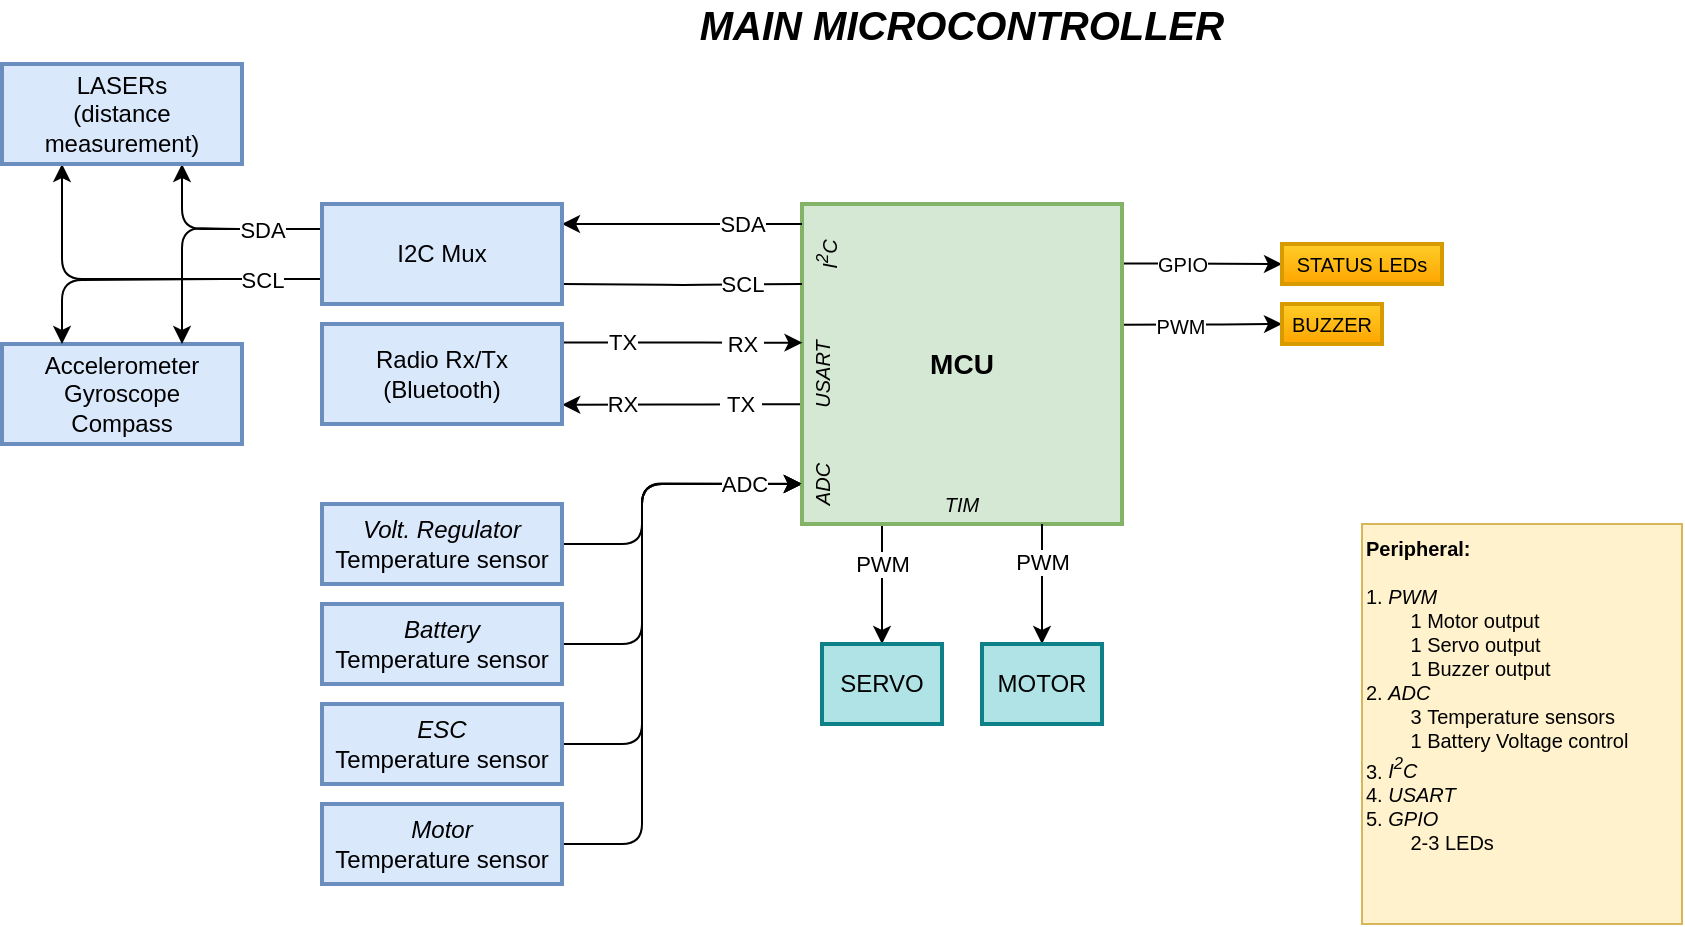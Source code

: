 <mxfile version="16.1.2" type="device"><diagram id="6DY9Y9wU3nWmCSo6QZTx" name="Страница 1"><mxGraphModel dx="886" dy="531" grid="1" gridSize="10" guides="1" tooltips="1" connect="1" arrows="1" fold="1" page="1" pageScale="1" pageWidth="1169" pageHeight="827" math="0" shadow="0"><root><mxCell id="0"/><mxCell id="1" parent="0"/><mxCell id="UxQHr2sg1ma_E0OC2tOz-1" style="edgeStyle=orthogonalEdgeStyle;rounded=1;orthogonalLoop=1;jettySize=auto;html=1;entryX=0;entryY=0.5;entryDx=0;entryDy=0;startArrow=none;startFill=0;endArrow=classic;endFill=1;strokeWidth=1;" parent="1" source="UxQHr2sg1ma_E0OC2tOz-41" target="UxQHr2sg1ma_E0OC2tOz-35" edge="1"><mxGeometry relative="1" as="geometry"><Array as="points"><mxPoint x="440" y="600"/><mxPoint x="440" y="420"/></Array></mxGeometry></mxCell><mxCell id="UxQHr2sg1ma_E0OC2tOz-2" style="edgeStyle=orthogonalEdgeStyle;rounded=1;orthogonalLoop=1;jettySize=auto;html=1;entryX=0;entryY=0.5;entryDx=0;entryDy=0;fontSize=14;exitX=1;exitY=0.5;exitDx=0;exitDy=0;" parent="1" source="UxQHr2sg1ma_E0OC2tOz-39" edge="1"><mxGeometry relative="1" as="geometry"><mxPoint x="400" y="480.007" as="sourcePoint"/><mxPoint x="520" y="420" as="targetPoint"/><Array as="points"><mxPoint x="440" y="450"/><mxPoint x="440" y="420"/></Array></mxGeometry></mxCell><mxCell id="UxQHr2sg1ma_E0OC2tOz-3" style="edgeStyle=orthogonalEdgeStyle;rounded=1;orthogonalLoop=1;jettySize=auto;html=1;entryX=0;entryY=0.5;entryDx=0;entryDy=0;fontSize=14;exitX=1;exitY=0.5;exitDx=0;exitDy=0;" parent="1" source="UxQHr2sg1ma_E0OC2tOz-38" target="UxQHr2sg1ma_E0OC2tOz-35" edge="1"><mxGeometry relative="1" as="geometry"><Array as="points"><mxPoint x="440" y="500"/><mxPoint x="440" y="420"/></Array></mxGeometry></mxCell><mxCell id="UxQHr2sg1ma_E0OC2tOz-4" value="RX" style="edgeStyle=orthogonalEdgeStyle;orthogonalLoop=1;jettySize=auto;html=1;rounded=1;entryX=1.001;entryY=0.807;entryDx=0;entryDy=0;entryPerimeter=0;exitX=0.001;exitY=0.626;exitDx=0;exitDy=0;exitPerimeter=0;" parent="1" source="UxQHr2sg1ma_E0OC2tOz-12" target="UxQHr2sg1ma_E0OC2tOz-18" edge="1"><mxGeometry x="0.502" relative="1" as="geometry"><mxPoint x="510" y="380" as="sourcePoint"/><mxPoint x="680" y="125" as="targetPoint"/><Array as="points"><mxPoint x="460" y="380"/></Array><mxPoint as="offset"/></mxGeometry></mxCell><mxCell id="UxQHr2sg1ma_E0OC2tOz-5" value="&amp;nbsp;TX&amp;nbsp;" style="edgeLabel;html=1;align=center;verticalAlign=middle;resizable=0;points=[];" parent="UxQHr2sg1ma_E0OC2tOz-4" vertex="1" connectable="0"><mxGeometry x="-0.762" y="-2" relative="1" as="geometry"><mxPoint x="-17" y="2" as="offset"/></mxGeometry></mxCell><mxCell id="UxQHr2sg1ma_E0OC2tOz-6" style="edgeStyle=orthogonalEdgeStyle;orthogonalLoop=1;jettySize=auto;html=1;entryX=0;entryY=0.5;entryDx=0;entryDy=0;fontSize=10;startArrow=none;startFill=0;endArrow=classic;endFill=1;rounded=1;exitX=0.997;exitY=0.186;exitDx=0;exitDy=0;exitPerimeter=0;" parent="1" source="UxQHr2sg1ma_E0OC2tOz-12" target="UxQHr2sg1ma_E0OC2tOz-31" edge="1"><mxGeometry relative="1" as="geometry"><Array as="points"/></mxGeometry></mxCell><mxCell id="UxQHr2sg1ma_E0OC2tOz-7" value="GPIO" style="edgeLabel;html=1;align=center;verticalAlign=middle;resizable=0;points=[];fontSize=10;" parent="UxQHr2sg1ma_E0OC2tOz-6" vertex="1" connectable="0"><mxGeometry x="-0.633" relative="1" as="geometry"><mxPoint x="15" as="offset"/></mxGeometry></mxCell><mxCell id="UxQHr2sg1ma_E0OC2tOz-8" style="edgeStyle=orthogonalEdgeStyle;rounded=1;orthogonalLoop=1;jettySize=auto;html=1;entryX=0;entryY=0.5;entryDx=0;entryDy=0;fontSize=10;startArrow=none;startFill=0;endArrow=classic;endFill=1;strokeColor=default;exitX=1;exitY=0.377;exitDx=0;exitDy=0;exitPerimeter=0;" parent="1" source="UxQHr2sg1ma_E0OC2tOz-12" target="UxQHr2sg1ma_E0OC2tOz-32" edge="1"><mxGeometry relative="1" as="geometry"><mxPoint x="680" y="410" as="sourcePoint"/><Array as="points"/></mxGeometry></mxCell><mxCell id="UxQHr2sg1ma_E0OC2tOz-9" value="PWM" style="edgeLabel;html=1;align=center;verticalAlign=middle;resizable=0;points=[];fontSize=10;" parent="UxQHr2sg1ma_E0OC2tOz-8" vertex="1" connectable="0"><mxGeometry x="-0.378" relative="1" as="geometry"><mxPoint x="4" as="offset"/></mxGeometry></mxCell><mxCell id="UxQHr2sg1ma_E0OC2tOz-10" style="edgeStyle=orthogonalEdgeStyle;rounded=1;orthogonalLoop=1;jettySize=auto;html=1;exitX=0.25;exitY=1;exitDx=0;exitDy=0;entryX=0.5;entryY=0;entryDx=0;entryDy=0;strokeWidth=1;" parent="1" source="UxQHr2sg1ma_E0OC2tOz-12" target="UxQHr2sg1ma_E0OC2tOz-40" edge="1"><mxGeometry relative="1" as="geometry"/></mxCell><mxCell id="UxQHr2sg1ma_E0OC2tOz-11" value="PWM" style="edgeLabel;html=1;align=center;verticalAlign=middle;resizable=0;points=[];" parent="UxQHr2sg1ma_E0OC2tOz-10" vertex="1" connectable="0"><mxGeometry x="-0.79" y="-1" relative="1" as="geometry"><mxPoint x="1" y="13" as="offset"/></mxGeometry></mxCell><mxCell id="UxQHr2sg1ma_E0OC2tOz-12" value="&lt;font style=&quot;font-size: 14px&quot;&gt;&lt;b&gt;MCU&lt;br&gt;&lt;/b&gt;&lt;/font&gt;" style="whiteSpace=wrap;html=1;aspect=fixed;strokeWidth=2;fillColor=#d5e8d4;strokeColor=#82b366;shadow=0;sketch=0;" parent="1" vertex="1"><mxGeometry x="520" y="280" width="160" height="160" as="geometry"/></mxCell><mxCell id="UxQHr2sg1ma_E0OC2tOz-13" style="edgeStyle=orthogonalEdgeStyle;orthogonalLoop=1;jettySize=auto;html=1;rounded=1;entryX=-0.001;entryY=0.874;entryDx=0;entryDy=0;entryPerimeter=0;exitX=1;exitY=0.5;exitDx=0;exitDy=0;" parent="1" source="UxQHr2sg1ma_E0OC2tOz-15" target="UxQHr2sg1ma_E0OC2tOz-12" edge="1"><mxGeometry relative="1" as="geometry"><mxPoint x="500" y="430" as="targetPoint"/><Array as="points"><mxPoint x="440" y="550"/><mxPoint x="440" y="420"/></Array></mxGeometry></mxCell><mxCell id="UxQHr2sg1ma_E0OC2tOz-14" value="ADC" style="edgeLabel;html=1;align=center;verticalAlign=middle;resizable=0;points=[];" parent="UxQHr2sg1ma_E0OC2tOz-13" vertex="1" connectable="0"><mxGeometry x="0.225" y="-1" relative="1" as="geometry"><mxPoint x="50" y="-17" as="offset"/></mxGeometry></mxCell><mxCell id="UxQHr2sg1ma_E0OC2tOz-15" value="&lt;i&gt;ESC&lt;/i&gt;&lt;br&gt;Temperature sensor" style="rounded=0;whiteSpace=wrap;html=1;strokeWidth=2;fillColor=#dae8fc;strokeColor=#6c8ebf;" parent="1" vertex="1"><mxGeometry x="280" y="530" width="120" height="40" as="geometry"/></mxCell><mxCell id="UxQHr2sg1ma_E0OC2tOz-16" value="TX" style="edgeStyle=orthogonalEdgeStyle;orthogonalLoop=1;jettySize=auto;html=1;entryX=0.012;entryY=0.108;entryDx=0;entryDy=0;rounded=1;entryPerimeter=0;" parent="1" source="UxQHr2sg1ma_E0OC2tOz-18" target="UxQHr2sg1ma_E0OC2tOz-33" edge="1"><mxGeometry x="-0.501" relative="1" as="geometry"><mxPoint x="520" y="355.08" as="targetPoint"/><Array as="points"><mxPoint x="460" y="349"/></Array><mxPoint as="offset"/></mxGeometry></mxCell><mxCell id="UxQHr2sg1ma_E0OC2tOz-17" value="&amp;nbsp;RX&amp;nbsp;" style="edgeLabel;html=1;align=center;verticalAlign=middle;resizable=0;points=[];" parent="UxQHr2sg1ma_E0OC2tOz-16" vertex="1" connectable="0"><mxGeometry x="0.748" y="2" relative="1" as="geometry"><mxPoint x="-15" y="2" as="offset"/></mxGeometry></mxCell><mxCell id="UxQHr2sg1ma_E0OC2tOz-18" value="Radio Rx/Tx (Bluetooth)" style="rounded=0;whiteSpace=wrap;html=1;strokeWidth=2;fillColor=#dae8fc;strokeColor=#6c8ebf;" parent="1" vertex="1"><mxGeometry x="280" y="340" width="120" height="50" as="geometry"/></mxCell><mxCell id="UxQHr2sg1ma_E0OC2tOz-19" style="edgeStyle=orthogonalEdgeStyle;rounded=1;orthogonalLoop=1;jettySize=auto;html=1;endArrow=none;endFill=0;startArrow=classic;startFill=1;entryX=0.75;entryY=1;entryDx=0;entryDy=0;" parent="1" source="UxQHr2sg1ma_E0OC2tOz-21" target="UxQHr2sg1ma_E0OC2tOz-12" edge="1"><mxGeometry relative="1" as="geometry"><mxPoint x="560" y="450" as="targetPoint"/><Array as="points"><mxPoint x="640" y="490"/><mxPoint x="640" y="490"/></Array></mxGeometry></mxCell><mxCell id="UxQHr2sg1ma_E0OC2tOz-20" value="PWM" style="edgeLabel;html=1;align=center;verticalAlign=middle;resizable=0;points=[];" parent="UxQHr2sg1ma_E0OC2tOz-19" vertex="1" connectable="0"><mxGeometry x="0.772" y="1" relative="1" as="geometry"><mxPoint x="1" y="12" as="offset"/></mxGeometry></mxCell><mxCell id="UxQHr2sg1ma_E0OC2tOz-21" value="MOTOR" style="rounded=0;whiteSpace=wrap;html=1;strokeWidth=2;fillColor=#b0e3e6;strokeColor=#0e8088;" parent="1" vertex="1"><mxGeometry x="610" y="500" width="60" height="40" as="geometry"/></mxCell><mxCell id="UxQHr2sg1ma_E0OC2tOz-22" style="edgeStyle=orthogonalEdgeStyle;rounded=1;orthogonalLoop=1;jettySize=auto;html=1;endArrow=none;endFill=0;startArrow=classic;startFill=1;" parent="1" edge="1"><mxGeometry relative="1" as="geometry"><mxPoint x="520" y="290.0" as="targetPoint"/><Array as="points"><mxPoint x="500" y="290"/><mxPoint x="500" y="290"/></Array><mxPoint x="400" y="290" as="sourcePoint"/></mxGeometry></mxCell><mxCell id="UxQHr2sg1ma_E0OC2tOz-23" value="SDA" style="edgeLabel;html=1;align=center;verticalAlign=middle;resizable=0;points=[];" parent="UxQHr2sg1ma_E0OC2tOz-22" vertex="1" connectable="0"><mxGeometry x="0.716" relative="1" as="geometry"><mxPoint x="-13" as="offset"/></mxGeometry></mxCell><mxCell id="UxQHr2sg1ma_E0OC2tOz-24" style="edgeStyle=orthogonalEdgeStyle;rounded=1;orthogonalLoop=1;jettySize=auto;html=1;startArrow=none;startFill=0;endArrow=none;endFill=0;strokeColor=default;entryX=0;entryY=0.25;entryDx=0;entryDy=0;" parent="1" target="UxQHr2sg1ma_E0OC2tOz-12" edge="1"><mxGeometry relative="1" as="geometry"><mxPoint x="510" y="320" as="targetPoint"/><Array as="points"/><mxPoint x="400" y="320" as="sourcePoint"/></mxGeometry></mxCell><mxCell id="UxQHr2sg1ma_E0OC2tOz-25" value="SCL" style="edgeLabel;html=1;align=center;verticalAlign=middle;resizable=0;points=[];" parent="UxQHr2sg1ma_E0OC2tOz-24" vertex="1" connectable="0"><mxGeometry x="0.759" relative="1" as="geometry"><mxPoint x="-16" as="offset"/></mxGeometry></mxCell><mxCell id="UxQHr2sg1ma_E0OC2tOz-26" value="Accelerometer&lt;br&gt;Gyroscope&lt;br&gt;Compass" style="rounded=0;whiteSpace=wrap;html=1;strokeWidth=2;fillColor=#dae8fc;strokeColor=#6c8ebf;" parent="1" vertex="1"><mxGeometry x="120" y="350" width="120" height="50" as="geometry"/></mxCell><mxCell id="UxQHr2sg1ma_E0OC2tOz-30" value="&lt;b&gt;Peripheral:&lt;br&gt;&lt;/b&gt;&lt;br&gt;1. &lt;i&gt;PWM&lt;/i&gt;&lt;br&gt;&lt;span style=&quot;white-space: pre&quot;&gt;&#9;&lt;/span&gt;1&amp;nbsp;Motor output&lt;br&gt;&lt;span style=&quot;white-space: pre&quot;&gt;&#9;&lt;/span&gt;1 Servo output&lt;br&gt;&lt;span style=&quot;white-space: pre&quot;&gt;&#9;&lt;/span&gt;1 Buzzer output&lt;br&gt;2. &lt;i&gt;ADC&lt;/i&gt;&lt;br&gt;&lt;span style=&quot;white-space: pre&quot;&gt;&#9;&lt;/span&gt;3&amp;nbsp;Temperature sensors&lt;br&gt;&amp;nbsp; &amp;nbsp; &amp;nbsp; &amp;nbsp; 1 Battery Voltage control&lt;br&gt;3. &lt;i&gt;I&lt;sup&gt;2&lt;/sup&gt;C&lt;/i&gt;&lt;br&gt;4. &lt;i&gt;USART&lt;/i&gt;&lt;br&gt;5. &lt;i&gt;GPIO&lt;/i&gt;&lt;br&gt;&lt;span style=&quot;white-space: pre&quot;&gt;&#9;&lt;/span&gt;2-3 LEDs" style="text;html=1;strokeColor=#d6b656;fillColor=#fff2cc;align=left;verticalAlign=top;whiteSpace=wrap;rounded=0;fontSize=10;horizontal=1;labelBackgroundColor=none;sketch=0;" parent="1" vertex="1"><mxGeometry x="800" y="440" width="160" height="200" as="geometry"/></mxCell><mxCell id="UxQHr2sg1ma_E0OC2tOz-31" value="STATUS LEDs" style="rounded=0;whiteSpace=wrap;html=1;fontSize=10;strokeWidth=2;horizontal=1;fillColor=#ffcd28;strokeColor=#d79b00;gradientColor=#ffa500;" parent="1" vertex="1"><mxGeometry x="760" y="300" width="80" height="20" as="geometry"/></mxCell><mxCell id="UxQHr2sg1ma_E0OC2tOz-32" value="BUZZER" style="rounded=0;whiteSpace=wrap;html=1;fontSize=10;strokeWidth=2;horizontal=1;fillColor=#ffcd28;strokeColor=#d79b00;gradientColor=#ffa500;" parent="1" vertex="1"><mxGeometry x="760" y="330" width="50" height="20" as="geometry"/></mxCell><mxCell id="UxQHr2sg1ma_E0OC2tOz-33" value="USART" style="text;html=1;strokeColor=none;fillColor=none;align=center;verticalAlign=middle;whiteSpace=wrap;rounded=0;labelBackgroundColor=none;labelBorderColor=none;fontSize=10;fontStyle=2;horizontal=0;" parent="1" vertex="1"><mxGeometry x="520" y="345" width="20" height="40" as="geometry"/></mxCell><mxCell id="UxQHr2sg1ma_E0OC2tOz-34" value="I&lt;sup&gt;2&lt;/sup&gt;C" style="text;html=1;strokeColor=none;fillColor=none;align=center;verticalAlign=middle;whiteSpace=wrap;rounded=0;labelBackgroundColor=none;labelBorderColor=none;fontSize=10;horizontal=0;fontStyle=2" parent="1" vertex="1"><mxGeometry x="520" y="290" width="24" height="30" as="geometry"/></mxCell><mxCell id="UxQHr2sg1ma_E0OC2tOz-35" value="ADC" style="text;html=1;strokeColor=none;fillColor=none;align=center;verticalAlign=middle;whiteSpace=wrap;rounded=0;labelBackgroundColor=none;labelBorderColor=none;fontSize=10;fontStyle=2;horizontal=0;" parent="1" vertex="1"><mxGeometry x="520" y="400" width="20" height="40" as="geometry"/></mxCell><mxCell id="UxQHr2sg1ma_E0OC2tOz-36" value="TIM" style="text;html=1;strokeColor=none;fillColor=none;align=center;verticalAlign=middle;whiteSpace=wrap;rounded=0;labelBackgroundColor=none;labelBorderColor=none;fontSize=10;fontStyle=2" parent="1" vertex="1"><mxGeometry x="555" y="420" width="90" height="20" as="geometry"/></mxCell><mxCell id="UxQHr2sg1ma_E0OC2tOz-37" value="MAIN MICROCONTROLLER" style="text;html=1;strokeColor=none;fillColor=none;align=center;verticalAlign=middle;whiteSpace=wrap;rounded=0;fontStyle=3;fontSize=20;" parent="1" vertex="1"><mxGeometry x="465" y="180" width="270" height="20" as="geometry"/></mxCell><mxCell id="UxQHr2sg1ma_E0OC2tOz-38" value="&lt;i&gt;Battery&lt;/i&gt;&lt;br&gt;Temperature sensor" style="rounded=0;whiteSpace=wrap;html=1;strokeWidth=2;fillColor=#dae8fc;strokeColor=#6c8ebf;" parent="1" vertex="1"><mxGeometry x="280" y="480" width="120" height="40" as="geometry"/></mxCell><mxCell id="UxQHr2sg1ma_E0OC2tOz-39" value="&lt;i&gt;Volt. Regulator&lt;br&gt;&lt;/i&gt;Temperature sensor" style="rounded=0;whiteSpace=wrap;html=1;strokeWidth=2;fillColor=#dae8fc;strokeColor=#6c8ebf;" parent="1" vertex="1"><mxGeometry x="280" y="430" width="120" height="40" as="geometry"/></mxCell><mxCell id="UxQHr2sg1ma_E0OC2tOz-40" value="SERVO" style="rounded=0;whiteSpace=wrap;html=1;strokeWidth=2;fillColor=#b0e3e6;strokeColor=#0e8088;" parent="1" vertex="1"><mxGeometry x="530" y="500" width="60" height="40" as="geometry"/></mxCell><mxCell id="UxQHr2sg1ma_E0OC2tOz-41" value="&lt;i&gt;Motor&lt;br&gt;&lt;/i&gt;Temperature sensor" style="rounded=0;whiteSpace=wrap;html=1;strokeWidth=2;fillColor=#dae8fc;strokeColor=#6c8ebf;" parent="1" vertex="1"><mxGeometry x="280" y="580" width="120" height="40" as="geometry"/></mxCell><mxCell id="8cq7O3F3aT8OgpymA-3D-4" style="edgeStyle=orthogonalEdgeStyle;rounded=1;orthogonalLoop=1;jettySize=auto;html=1;exitX=0;exitY=0.25;exitDx=0;exitDy=0;entryX=0.75;entryY=0;entryDx=0;entryDy=0;" edge="1" parent="1" source="8cq7O3F3aT8OgpymA-3D-1" target="UxQHr2sg1ma_E0OC2tOz-26"><mxGeometry relative="1" as="geometry"><mxPoint x="170" y="330" as="targetPoint"/><Array as="points"><mxPoint x="240" y="292"/><mxPoint x="170" y="292"/></Array></mxGeometry></mxCell><mxCell id="8cq7O3F3aT8OgpymA-3D-5" value="SDA" style="edgeStyle=orthogonalEdgeStyle;rounded=1;orthogonalLoop=1;jettySize=auto;html=1;exitX=0;exitY=0.25;exitDx=0;exitDy=0;entryX=0.75;entryY=1;entryDx=0;entryDy=0;" edge="1" parent="1" source="8cq7O3F3aT8OgpymA-3D-1" target="8cq7O3F3aT8OgpymA-3D-2"><mxGeometry x="-0.415" relative="1" as="geometry"><mxPoint as="offset"/></mxGeometry></mxCell><mxCell id="8cq7O3F3aT8OgpymA-3D-6" style="edgeStyle=orthogonalEdgeStyle;rounded=1;orthogonalLoop=1;jettySize=auto;html=1;exitX=0;exitY=0.75;exitDx=0;exitDy=0;entryX=0.25;entryY=0;entryDx=0;entryDy=0;" edge="1" parent="1" source="8cq7O3F3aT8OgpymA-3D-1" target="UxQHr2sg1ma_E0OC2tOz-26"><mxGeometry relative="1" as="geometry"><mxPoint x="110" y="330" as="targetPoint"/><Array as="points"><mxPoint x="240" y="318"/><mxPoint x="110" y="318"/></Array></mxGeometry></mxCell><mxCell id="8cq7O3F3aT8OgpymA-3D-7" value="SCL" style="edgeStyle=orthogonalEdgeStyle;rounded=1;orthogonalLoop=1;jettySize=auto;html=1;exitX=0;exitY=0.75;exitDx=0;exitDy=0;entryX=0.25;entryY=1;entryDx=0;entryDy=0;" edge="1" parent="1" source="8cq7O3F3aT8OgpymA-3D-1" target="8cq7O3F3aT8OgpymA-3D-2"><mxGeometry x="-0.68" relative="1" as="geometry"><Array as="points"><mxPoint x="150" y="318"/></Array><mxPoint as="offset"/></mxGeometry></mxCell><mxCell id="8cq7O3F3aT8OgpymA-3D-1" value="I2C Mux" style="rounded=0;whiteSpace=wrap;html=1;strokeWidth=2;fillColor=#dae8fc;strokeColor=#6c8ebf;" vertex="1" parent="1"><mxGeometry x="280" y="280" width="120" height="50" as="geometry"/></mxCell><mxCell id="8cq7O3F3aT8OgpymA-3D-2" value="LASERs&lt;br&gt;(distance measurement)" style="rounded=0;whiteSpace=wrap;html=1;strokeWidth=2;fillColor=#dae8fc;strokeColor=#6c8ebf;" vertex="1" parent="1"><mxGeometry x="120" y="210" width="120" height="50" as="geometry"/></mxCell></root></mxGraphModel></diagram></mxfile>